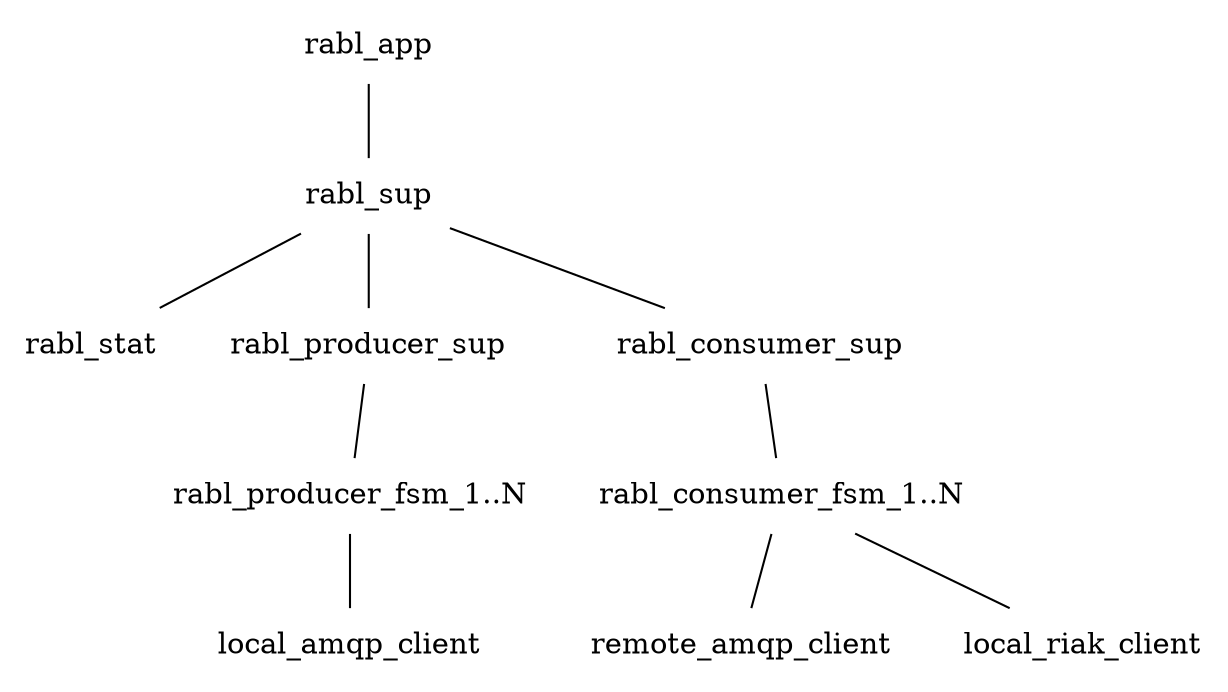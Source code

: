 digraph rabl  {
      node [shape=plaintext];
      edge [dir=none];
      rabl_app -> rabl_sup[ dir=none];
      rabl_sup -> rabl_stat;
      rabl_sup -> rabl_producer_sup;
      rabl_sup -> rabl_consumer_sup;
      rabl_producer_sup -> "rabl_producer_fsm_1..N";
      "rabl_producer_fsm_1..N" -> local_amqp_client;
      rabl_consumer_sup -> "rabl_consumer_fsm_1..N";
      "rabl_consumer_fsm_1..N" -> remote_amqp_client;
      "rabl_consumer_fsm_1..N" -> local_riak_client;
}